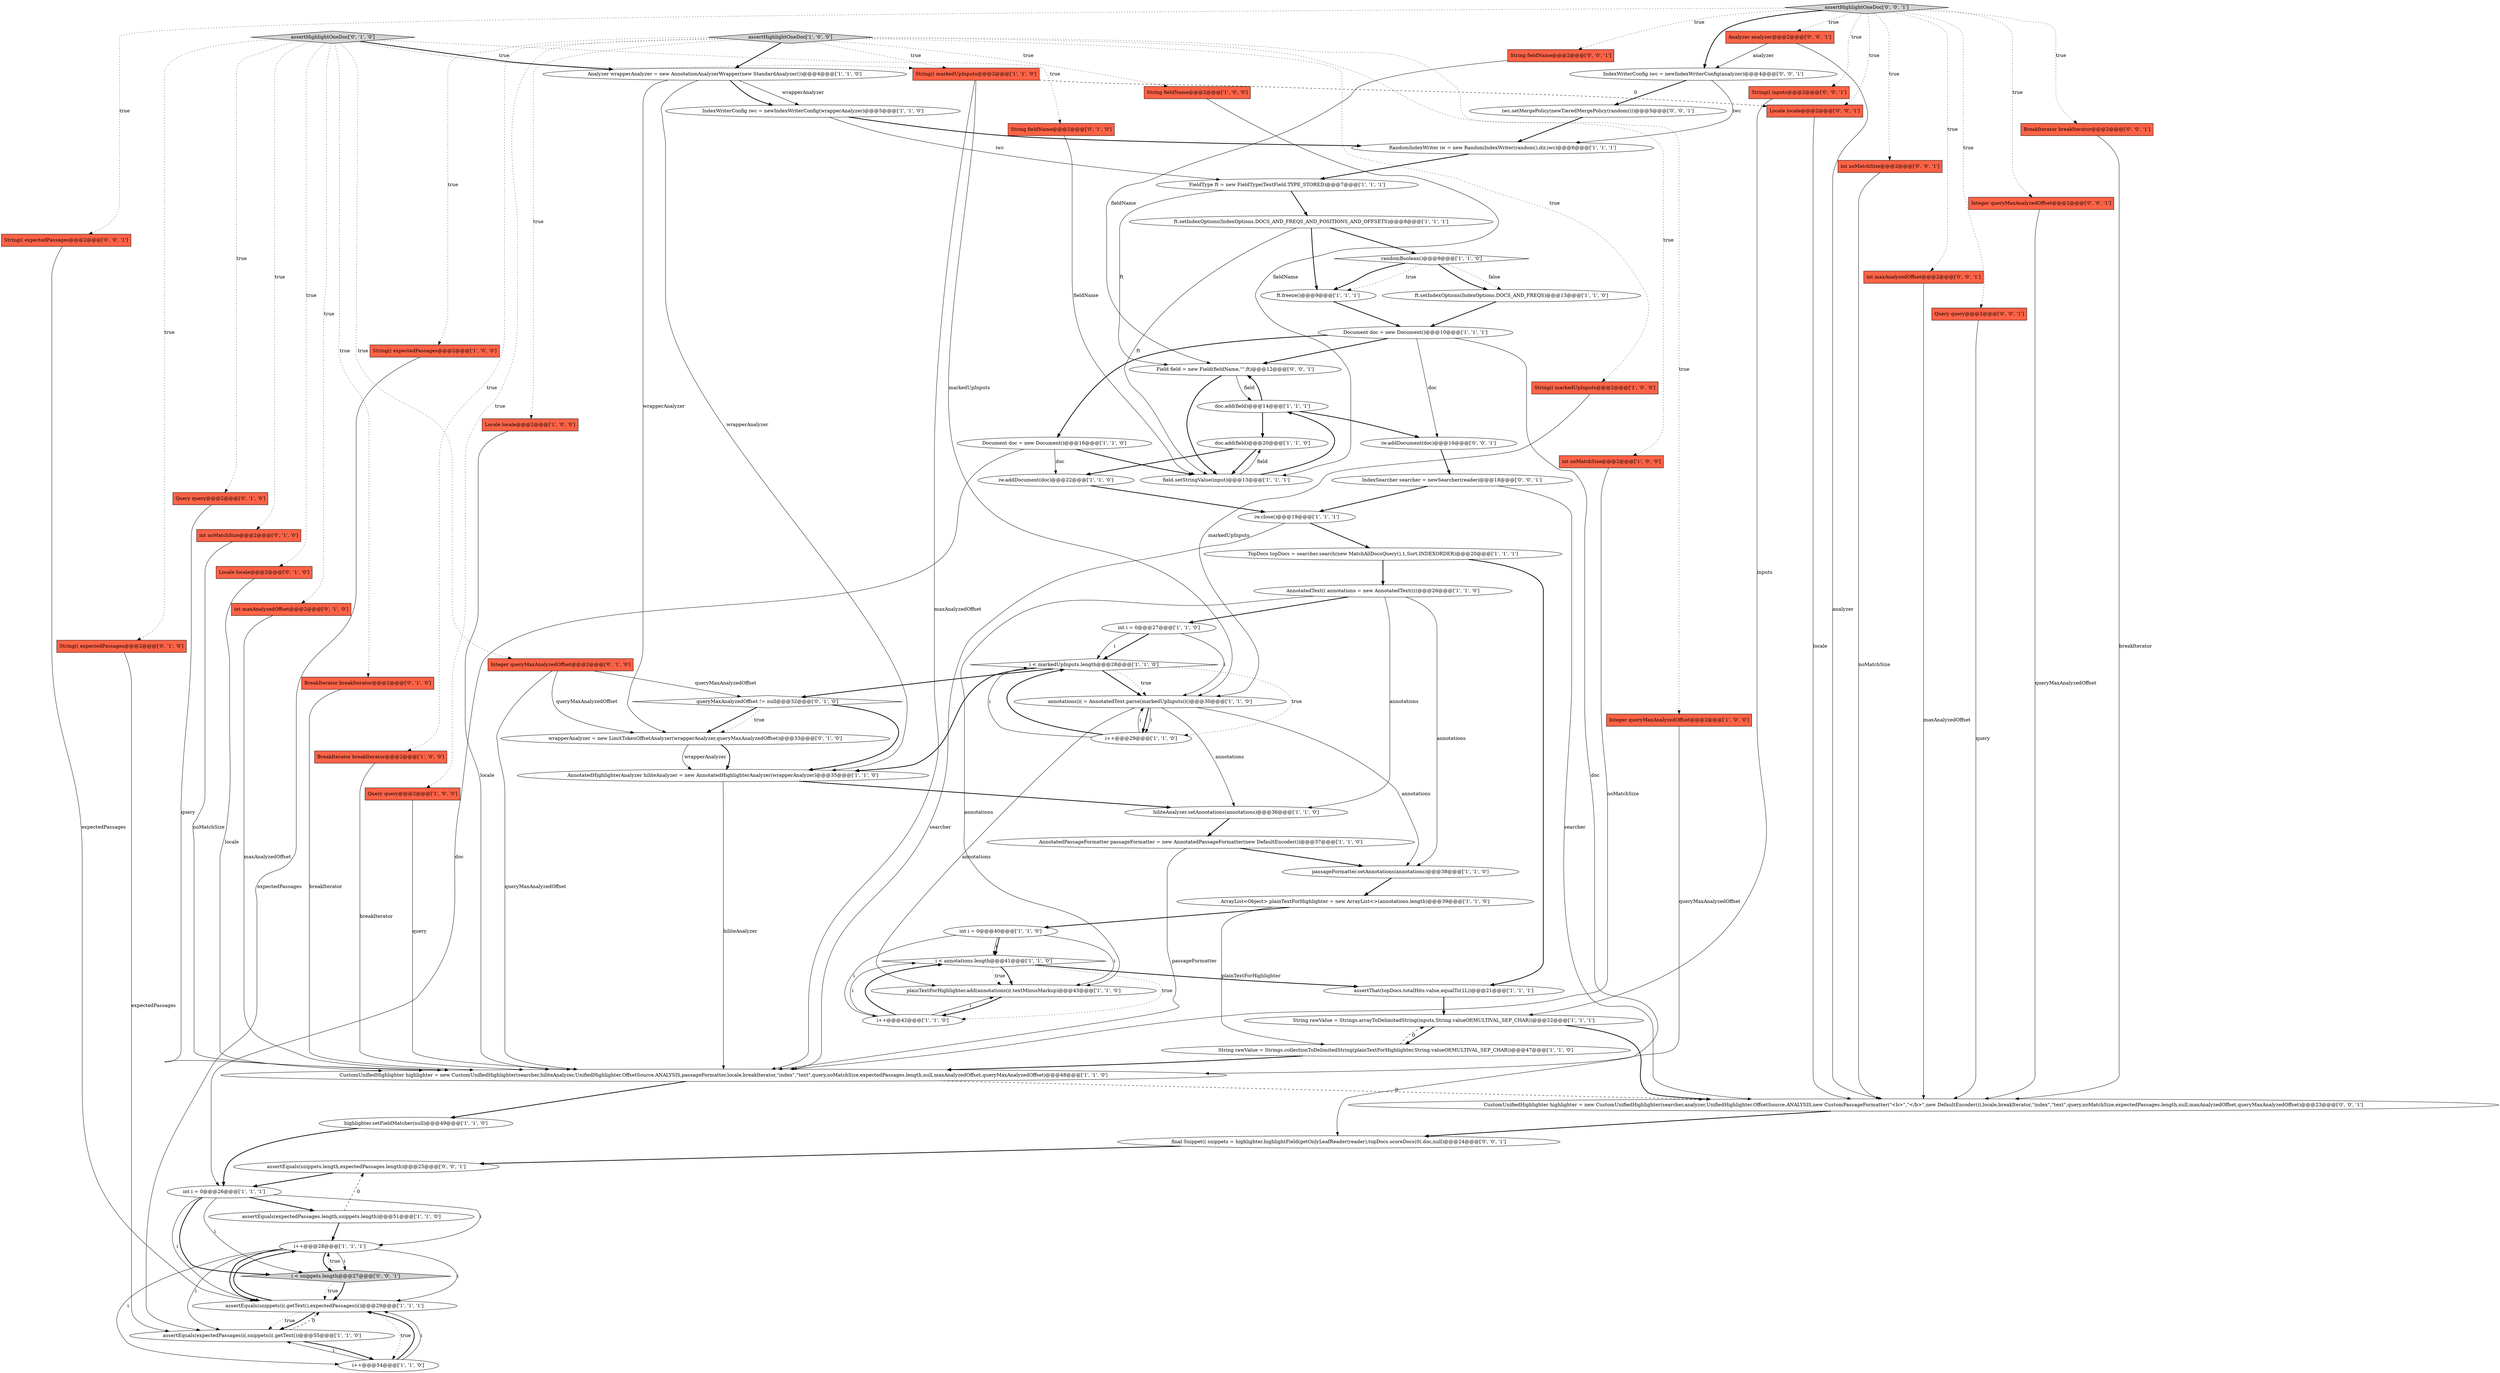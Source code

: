 digraph {
77 [style = filled, label = "String fieldName@@@2@@@['0', '0', '1']", fillcolor = tomato, shape = box image = "AAA0AAABBB3BBB"];
78 [style = filled, label = "IndexSearcher searcher = newSearcher(reader)@@@18@@@['0', '0', '1']", fillcolor = white, shape = ellipse image = "AAA0AAABBB3BBB"];
75 [style = filled, label = "IndexWriterConfig iwc = newIndexWriterConfig(analyzer)@@@4@@@['0', '0', '1']", fillcolor = white, shape = ellipse image = "AAA0AAABBB3BBB"];
73 [style = filled, label = "String(( inputs@@@2@@@['0', '0', '1']", fillcolor = tomato, shape = box image = "AAA0AAABBB3BBB"];
59 [style = filled, label = "Integer queryMaxAnalyzedOffset@@@2@@@['0', '1', '0']", fillcolor = tomato, shape = box image = "AAA0AAABBB2BBB"];
40 [style = filled, label = "int i = 0@@@40@@@['1', '1', '0']", fillcolor = white, shape = ellipse image = "AAA0AAABBB1BBB"];
22 [style = filled, label = "Document doc = new Document()@@@16@@@['1', '1', '0']", fillcolor = white, shape = ellipse image = "AAA0AAABBB1BBB"];
62 [style = filled, label = "iwc.setMergePolicy(newTieredMergePolicy(random()))@@@5@@@['0', '0', '1']", fillcolor = white, shape = ellipse image = "AAA0AAABBB3BBB"];
41 [style = filled, label = "i < annotations.length@@@41@@@['1', '1', '0']", fillcolor = white, shape = diamond image = "AAA0AAABBB1BBB"];
25 [style = filled, label = "String(( markedUpInputs@@@2@@@['1', '0', '0']", fillcolor = tomato, shape = box image = "AAA0AAABBB1BBB"];
54 [style = filled, label = "String fieldName@@@2@@@['0', '1', '0']", fillcolor = tomato, shape = box image = "AAA0AAABBB2BBB"];
15 [style = filled, label = "FieldType ft = new FieldType(TextField.TYPE_STORED)@@@7@@@['1', '1', '1']", fillcolor = white, shape = ellipse image = "AAA0AAABBB1BBB"];
13 [style = filled, label = "AnnotatedText(( annotations = new AnnotatedText((((@@@26@@@['1', '1', '0']", fillcolor = white, shape = ellipse image = "AAA0AAABBB1BBB"];
27 [style = filled, label = "i < markedUpInputs.length@@@28@@@['1', '1', '0']", fillcolor = white, shape = diamond image = "AAA0AAABBB1BBB"];
12 [style = filled, label = "Locale locale@@@2@@@['1', '0', '0']", fillcolor = tomato, shape = box image = "AAA0AAABBB1BBB"];
34 [style = filled, label = "passageFormatter.setAnnotations(annotations)@@@38@@@['1', '1', '0']", fillcolor = white, shape = ellipse image = "AAA0AAABBB1BBB"];
31 [style = filled, label = "int i = 0@@@26@@@['1', '1', '1']", fillcolor = white, shape = ellipse image = "AAA0AAABBB1BBB"];
37 [style = filled, label = "String rawValue = Strings.collectionToDelimitedString(plainTextForHighlighter,String.valueOf(MULTIVAL_SEP_CHAR))@@@47@@@['1', '1', '0']", fillcolor = white, shape = ellipse image = "AAA0AAABBB1BBB"];
0 [style = filled, label = "int noMatchSize@@@2@@@['1', '0', '0']", fillcolor = tomato, shape = box image = "AAA0AAABBB1BBB"];
60 [style = filled, label = "assertHighlightOneDoc['0', '1', '0']", fillcolor = lightgray, shape = diamond image = "AAA0AAABBB2BBB"];
64 [style = filled, label = "BreakIterator breakIterator@@@2@@@['0', '0', '1']", fillcolor = tomato, shape = box image = "AAA0AAABBB3BBB"];
9 [style = filled, label = "annotations(i( = AnnotatedText.parse(markedUpInputs(i()@@@30@@@['1', '1', '0']", fillcolor = white, shape = ellipse image = "AAA0AAABBB1BBB"];
5 [style = filled, label = "String fieldName@@@2@@@['1', '0', '0']", fillcolor = tomato, shape = box image = "AAA0AAABBB1BBB"];
32 [style = filled, label = "AnnotatedPassageFormatter passageFormatter = new AnnotatedPassageFormatter(new DefaultEncoder())@@@37@@@['1', '1', '0']", fillcolor = white, shape = ellipse image = "AAA0AAABBB1BBB"];
33 [style = filled, label = "Document doc = new Document()@@@10@@@['1', '1', '1']", fillcolor = white, shape = ellipse image = "AAA0AAABBB1BBB"];
42 [style = filled, label = "i++@@@28@@@['1', '1', '1']", fillcolor = white, shape = ellipse image = "AAA0AAABBB1BBB"];
24 [style = filled, label = "Integer queryMaxAnalyzedOffset@@@2@@@['1', '0', '0']", fillcolor = tomato, shape = box image = "AAA0AAABBB1BBB"];
56 [style = filled, label = "Query query@@@2@@@['0', '1', '0']", fillcolor = tomato, shape = box image = "AAA0AAABBB2BBB"];
72 [style = filled, label = "final Snippet(( snippets = highlighter.highlightField(getOnlyLeafReader(reader),topDocs.scoreDocs(0(.doc,null)@@@24@@@['0', '0', '1']", fillcolor = white, shape = ellipse image = "AAA0AAABBB3BBB"];
79 [style = filled, label = "assertEquals(snippets.length,expectedPassages.length)@@@25@@@['0', '0', '1']", fillcolor = white, shape = ellipse image = "AAA0AAABBB3BBB"];
30 [style = filled, label = "IndexWriterConfig iwc = newIndexWriterConfig(wrapperAnalyzer)@@@5@@@['1', '1', '0']", fillcolor = white, shape = ellipse image = "AAA0AAABBB1BBB"];
8 [style = filled, label = "ft.setIndexOptions(IndexOptions.DOCS_AND_FREQS)@@@13@@@['1', '1', '0']", fillcolor = white, shape = ellipse image = "AAA0AAABBB1BBB"];
35 [style = filled, label = "TopDocs topDocs = searcher.search(new MatchAllDocsQuery(),1,Sort.INDEXORDER)@@@20@@@['1', '1', '1']", fillcolor = white, shape = ellipse image = "AAA0AAABBB1BBB"];
44 [style = filled, label = "iw.close()@@@19@@@['1', '1', '1']", fillcolor = white, shape = ellipse image = "AAA0AAABBB1BBB"];
53 [style = filled, label = "int noMatchSize@@@2@@@['0', '1', '0']", fillcolor = tomato, shape = box image = "AAA0AAABBB2BBB"];
61 [style = filled, label = "queryMaxAnalyzedOffset != null@@@32@@@['0', '1', '0']", fillcolor = white, shape = diamond image = "AAA1AAABBB2BBB"];
63 [style = filled, label = "Field field = new Field(fieldName,\"\",ft)@@@12@@@['0', '0', '1']", fillcolor = white, shape = ellipse image = "AAA0AAABBB3BBB"];
65 [style = filled, label = "i < snippets.length@@@27@@@['0', '0', '1']", fillcolor = lightgray, shape = diamond image = "AAA0AAABBB3BBB"];
67 [style = filled, label = "iw.addDocument(doc)@@@16@@@['0', '0', '1']", fillcolor = white, shape = ellipse image = "AAA0AAABBB3BBB"];
71 [style = filled, label = "int noMatchSize@@@2@@@['0', '0', '1']", fillcolor = tomato, shape = box image = "AAA0AAABBB3BBB"];
74 [style = filled, label = "Integer queryMaxAnalyzedOffset@@@2@@@['0', '0', '1']", fillcolor = tomato, shape = box image = "AAA0AAABBB3BBB"];
26 [style = filled, label = "String(( expectedPassages@@@2@@@['1', '0', '0']", fillcolor = tomato, shape = box image = "AAA0AAABBB1BBB"];
66 [style = filled, label = "assertHighlightOneDoc['0', '0', '1']", fillcolor = lightgray, shape = diamond image = "AAA0AAABBB3BBB"];
45 [style = filled, label = "String(( markedUpInputs@@@2@@@['1', '1', '0']", fillcolor = tomato, shape = box image = "AAA0AAABBB1BBB"];
51 [style = filled, label = "Locale locale@@@2@@@['0', '1', '0']", fillcolor = tomato, shape = box image = "AAA0AAABBB2BBB"];
36 [style = filled, label = "i++@@@29@@@['1', '1', '0']", fillcolor = white, shape = ellipse image = "AAA0AAABBB1BBB"];
18 [style = filled, label = "i++@@@54@@@['1', '1', '0']", fillcolor = white, shape = ellipse image = "AAA0AAABBB1BBB"];
47 [style = filled, label = "ft.freeze()@@@9@@@['1', '1', '1']", fillcolor = white, shape = ellipse image = "AAA0AAABBB1BBB"];
48 [style = filled, label = "ft.setIndexOptions(IndexOptions.DOCS_AND_FREQS_AND_POSITIONS_AND_OFFSETS)@@@8@@@['1', '1', '1']", fillcolor = white, shape = ellipse image = "AAA0AAABBB1BBB"];
3 [style = filled, label = "assertEquals(snippets(i(.getText(),expectedPassages(i()@@@29@@@['1', '1', '1']", fillcolor = white, shape = ellipse image = "AAA0AAABBB1BBB"];
70 [style = filled, label = "CustomUnifiedHighlighter highlighter = new CustomUnifiedHighlighter(searcher,analyzer,UnifiedHighlighter.OffsetSource.ANALYSIS,new CustomPassageFormatter(\"<b>\",\"</b>\",new DefaultEncoder()),locale,breakIterator,\"index\",\"text\",query,noMatchSize,expectedPassages.length,null,maxAnalyzedOffset,queryMaxAnalyzedOffset)@@@23@@@['0', '0', '1']", fillcolor = white, shape = ellipse image = "AAA0AAABBB3BBB"];
1 [style = filled, label = "doc.add(field)@@@20@@@['1', '1', '0']", fillcolor = white, shape = ellipse image = "AAA0AAABBB1BBB"];
20 [style = filled, label = "AnnotatedHighlighterAnalyzer hiliteAnalyzer = new AnnotatedHighlighterAnalyzer(wrapperAnalyzer)@@@35@@@['1', '1', '0']", fillcolor = white, shape = ellipse image = "AAA0AAABBB1BBB"];
14 [style = filled, label = "assertEquals(expectedPassages.length,snippets.length)@@@51@@@['1', '1', '0']", fillcolor = white, shape = ellipse image = "AAA0AAABBB1BBB"];
6 [style = filled, label = "plainTextForHighlighter.add(annotations(i(.textMinusMarkup)@@@43@@@['1', '1', '0']", fillcolor = white, shape = ellipse image = "AAA0AAABBB1BBB"];
21 [style = filled, label = "BreakIterator breakIterator@@@2@@@['1', '0', '0']", fillcolor = tomato, shape = box image = "AAA0AAABBB1BBB"];
43 [style = filled, label = "RandomIndexWriter iw = new RandomIndexWriter(random(),dir,iwc)@@@6@@@['1', '1', '1']", fillcolor = white, shape = ellipse image = "AAA0AAABBB1BBB"];
55 [style = filled, label = "int maxAnalyzedOffset@@@2@@@['0', '1', '0']", fillcolor = tomato, shape = box image = "AAA0AAABBB2BBB"];
58 [style = filled, label = "String(( expectedPassages@@@2@@@['0', '1', '0']", fillcolor = tomato, shape = box image = "AAA0AAABBB2BBB"];
81 [style = filled, label = "Locale locale@@@2@@@['0', '0', '1']", fillcolor = tomato, shape = box image = "AAA0AAABBB3BBB"];
50 [style = filled, label = "randomBoolean()@@@9@@@['1', '1', '0']", fillcolor = white, shape = diamond image = "AAA0AAABBB1BBB"];
4 [style = filled, label = "assertEquals(expectedPassages(i(,snippets(i(.getText())@@@55@@@['1', '1', '0']", fillcolor = white, shape = ellipse image = "AAA0AAABBB1BBB"];
7 [style = filled, label = "highlighter.setFieldMatcher(null)@@@49@@@['1', '1', '0']", fillcolor = white, shape = ellipse image = "AAA0AAABBB1BBB"];
19 [style = filled, label = "assertThat(topDocs.totalHits.value,equalTo(1L))@@@21@@@['1', '1', '1']", fillcolor = white, shape = ellipse image = "AAA0AAABBB1BBB"];
57 [style = filled, label = "BreakIterator breakIterator@@@2@@@['0', '1', '0']", fillcolor = tomato, shape = box image = "AAA0AAABBB2BBB"];
80 [style = filled, label = "String(( expectedPassages@@@2@@@['0', '0', '1']", fillcolor = tomato, shape = box image = "AAA0AAABBB3BBB"];
23 [style = filled, label = "CustomUnifiedHighlighter highlighter = new CustomUnifiedHighlighter(searcher,hiliteAnalyzer,UnifiedHighlighter.OffsetSource.ANALYSIS,passageFormatter,locale,breakIterator,\"index\",\"text\",query,noMatchSize,expectedPassages.length,null,maxAnalyzedOffset,queryMaxAnalyzedOffset)@@@48@@@['1', '1', '0']", fillcolor = white, shape = ellipse image = "AAA0AAABBB1BBB"];
76 [style = filled, label = "Analyzer analyzer@@@2@@@['0', '0', '1']", fillcolor = tomato, shape = box image = "AAA0AAABBB3BBB"];
69 [style = filled, label = "int maxAnalyzedOffset@@@2@@@['0', '0', '1']", fillcolor = tomato, shape = box image = "AAA0AAABBB3BBB"];
11 [style = filled, label = "doc.add(field)@@@14@@@['1', '1', '1']", fillcolor = white, shape = ellipse image = "AAA0AAABBB1BBB"];
17 [style = filled, label = "i++@@@42@@@['1', '1', '0']", fillcolor = white, shape = ellipse image = "AAA0AAABBB1BBB"];
46 [style = filled, label = "Analyzer wrapperAnalyzer = new AnnotationAnalyzerWrapper(new StandardAnalyzer())@@@4@@@['1', '1', '0']", fillcolor = white, shape = ellipse image = "AAA0AAABBB1BBB"];
49 [style = filled, label = "field.setStringValue(input)@@@13@@@['1', '1', '1']", fillcolor = white, shape = ellipse image = "AAA0AAABBB1BBB"];
39 [style = filled, label = "int i = 0@@@27@@@['1', '1', '0']", fillcolor = white, shape = ellipse image = "AAA0AAABBB1BBB"];
28 [style = filled, label = "iw.addDocument(doc)@@@22@@@['1', '1', '0']", fillcolor = white, shape = ellipse image = "AAA0AAABBB1BBB"];
68 [style = filled, label = "Query query@@@2@@@['0', '0', '1']", fillcolor = tomato, shape = box image = "AAA0AAABBB3BBB"];
29 [style = filled, label = "ArrayList<Object> plainTextForHighlighter = new ArrayList<>(annotations.length)@@@39@@@['1', '1', '0']", fillcolor = white, shape = ellipse image = "AAA0AAABBB1BBB"];
52 [style = filled, label = "wrapperAnalyzer = new LimitTokenOffsetAnalyzer(wrapperAnalyzer,queryMaxAnalyzedOffset)@@@33@@@['0', '1', '0']", fillcolor = white, shape = ellipse image = "AAA1AAABBB2BBB"];
2 [style = filled, label = "hiliteAnalyzer.setAnnotations(annotations)@@@36@@@['1', '1', '0']", fillcolor = white, shape = ellipse image = "AAA0AAABBB1BBB"];
38 [style = filled, label = "Query query@@@2@@@['1', '0', '0']", fillcolor = tomato, shape = box image = "AAA0AAABBB1BBB"];
10 [style = filled, label = "String rawValue = Strings.arrayToDelimitedString(inputs,String.valueOf(MULTIVAL_SEP_CHAR))@@@22@@@['1', '1', '1']", fillcolor = white, shape = ellipse image = "AAA0AAABBB1BBB"];
16 [style = filled, label = "assertHighlightOneDoc['1', '0', '0']", fillcolor = lightgray, shape = diamond image = "AAA0AAABBB1BBB"];
61->20 [style = bold, label=""];
33->63 [style = bold, label=""];
49->11 [style = bold, label=""];
36->9 [style = solid, label="i"];
66->71 [style = dotted, label="true"];
47->33 [style = bold, label=""];
0->23 [style = solid, label="noMatchSize"];
30->43 [style = bold, label=""];
3->42 [style = bold, label=""];
60->57 [style = dotted, label="true"];
66->73 [style = dotted, label="true"];
40->41 [style = solid, label="i"];
39->27 [style = bold, label=""];
4->3 [style = dashed, label="0"];
73->10 [style = solid, label="inputs"];
66->64 [style = dotted, label="true"];
66->77 [style = dotted, label="true"];
22->28 [style = solid, label="doc"];
66->74 [style = dotted, label="true"];
53->23 [style = solid, label="noMatchSize"];
42->3 [style = solid, label="i"];
9->36 [style = bold, label=""];
75->62 [style = bold, label=""];
46->52 [style = solid, label="wrapperAnalyzer"];
42->3 [style = bold, label=""];
45->23 [style = solid, label="maxAnalyzedOffset"];
16->0 [style = dotted, label="true"];
75->43 [style = solid, label="iwc"];
63->11 [style = solid, label="field"];
9->2 [style = solid, label="annotations"];
66->69 [style = dotted, label="true"];
20->2 [style = bold, label=""];
34->29 [style = bold, label=""];
60->51 [style = dotted, label="true"];
59->61 [style = solid, label="queryMaxAnalyzedOffset"];
25->9 [style = solid, label="markedUpInputs"];
66->76 [style = dotted, label="true"];
45->9 [style = solid, label="markedUpInputs"];
61->52 [style = bold, label=""];
59->52 [style = solid, label="queryMaxAnalyzedOffset"];
10->37 [style = bold, label=""];
17->6 [style = solid, label="i"];
13->39 [style = bold, label=""];
81->70 [style = solid, label="locale"];
13->2 [style = solid, label="annotations"];
1->49 [style = bold, label=""];
48->50 [style = bold, label=""];
60->53 [style = dotted, label="true"];
60->59 [style = dotted, label="true"];
36->27 [style = solid, label="i"];
76->70 [style = solid, label="analyzer"];
42->65 [style = solid, label="i"];
17->41 [style = solid, label="i"];
11->63 [style = bold, label=""];
35->13 [style = bold, label=""];
27->20 [style = bold, label=""];
79->31 [style = bold, label=""];
43->15 [style = bold, label=""];
31->3 [style = solid, label="i"];
66->75 [style = bold, label=""];
16->38 [style = dotted, label="true"];
71->70 [style = solid, label="noMatchSize"];
64->70 [style = solid, label="breakIterator"];
60->56 [style = dotted, label="true"];
3->18 [style = dotted, label="true"];
2->32 [style = bold, label=""];
29->37 [style = solid, label="plainTextForHighlighter"];
32->34 [style = bold, label=""];
26->4 [style = solid, label="expectedPassages"];
42->65 [style = bold, label=""];
23->70 [style = dashed, label="0"];
11->67 [style = bold, label=""];
16->5 [style = dotted, label="true"];
16->26 [style = dotted, label="true"];
31->14 [style = bold, label=""];
17->41 [style = bold, label=""];
5->49 [style = solid, label="fieldName"];
46->30 [style = solid, label="wrapperAnalyzer"];
30->15 [style = solid, label="iwc"];
65->3 [style = bold, label=""];
38->23 [style = solid, label="query"];
27->61 [style = bold, label=""];
31->42 [style = solid, label="i"];
14->79 [style = dashed, label="0"];
48->47 [style = bold, label=""];
59->23 [style = solid, label="queryMaxAnalyzedOffset"];
33->67 [style = solid, label="doc"];
1->28 [style = bold, label=""];
9->34 [style = solid, label="annotations"];
32->23 [style = solid, label="passageFormatter"];
57->23 [style = solid, label="breakIterator"];
51->23 [style = solid, label="locale"];
28->44 [style = bold, label=""];
27->9 [style = bold, label=""];
37->10 [style = dashed, label="0"];
33->72 [style = solid, label="doc"];
16->46 [style = bold, label=""];
77->63 [style = solid, label="fieldName"];
50->8 [style = bold, label=""];
16->45 [style = dotted, label="true"];
42->4 [style = solid, label="i"];
24->23 [style = solid, label="queryMaxAnalyzedOffset"];
39->9 [style = solid, label="i"];
15->48 [style = bold, label=""];
40->41 [style = bold, label=""];
60->55 [style = dotted, label="true"];
7->31 [style = bold, label=""];
50->8 [style = dotted, label="false"];
18->4 [style = solid, label="i"];
3->4 [style = dotted, label="true"];
60->54 [style = dotted, label="true"];
46->30 [style = bold, label=""];
42->18 [style = solid, label="i"];
16->21 [style = dotted, label="true"];
68->70 [style = solid, label="query"];
50->47 [style = dotted, label="true"];
69->70 [style = solid, label="maxAnalyzedOffset"];
27->36 [style = dotted, label="true"];
13->34 [style = solid, label="annotations"];
48->49 [style = solid, label="ft"];
61->52 [style = dotted, label="true"];
9->6 [style = solid, label="annotations"];
67->78 [style = bold, label=""];
70->72 [style = bold, label=""];
3->4 [style = bold, label=""];
72->79 [style = bold, label=""];
52->20 [style = bold, label=""];
4->18 [style = bold, label=""];
66->68 [style = dotted, label="true"];
80->3 [style = solid, label="expectedPassages"];
29->40 [style = bold, label=""];
18->3 [style = bold, label=""];
66->81 [style = dotted, label="true"];
49->1 [style = solid, label="field"];
40->6 [style = solid, label="i"];
60->45 [style = dotted, label="true"];
27->9 [style = dotted, label="true"];
36->27 [style = bold, label=""];
74->70 [style = solid, label="queryMaxAnalyzedOffset"];
19->10 [style = bold, label=""];
16->24 [style = dotted, label="true"];
39->27 [style = solid, label="i"];
41->6 [style = bold, label=""];
14->42 [style = bold, label=""];
31->65 [style = bold, label=""];
60->46 [style = bold, label=""];
50->47 [style = bold, label=""];
41->17 [style = dotted, label="true"];
11->1 [style = bold, label=""];
52->20 [style = solid, label="wrapperAnalyzer"];
15->63 [style = solid, label="ft"];
6->17 [style = bold, label=""];
22->31 [style = solid, label="doc"];
41->6 [style = dotted, label="true"];
41->19 [style = bold, label=""];
62->43 [style = bold, label=""];
12->23 [style = solid, label="locale"];
20->23 [style = solid, label="hiliteAnalyzer"];
44->35 [style = bold, label=""];
56->23 [style = solid, label="query"];
44->23 [style = solid, label="searcher"];
33->22 [style = bold, label=""];
21->23 [style = solid, label="breakIterator"];
78->44 [style = bold, label=""];
16->12 [style = dotted, label="true"];
60->58 [style = dotted, label="true"];
22->49 [style = bold, label=""];
63->49 [style = bold, label=""];
78->70 [style = solid, label="searcher"];
54->49 [style = solid, label="fieldName"];
23->7 [style = bold, label=""];
55->23 [style = solid, label="maxAnalyzedOffset"];
65->42 [style = dotted, label="true"];
45->81 [style = dashed, label="0"];
16->25 [style = dotted, label="true"];
76->75 [style = solid, label="analyzer"];
37->23 [style = bold, label=""];
58->4 [style = solid, label="expectedPassages"];
9->36 [style = solid, label="i"];
31->65 [style = solid, label="i"];
8->33 [style = bold, label=""];
35->19 [style = bold, label=""];
10->70 [style = bold, label=""];
65->3 [style = dotted, label="true"];
66->80 [style = dotted, label="true"];
46->20 [style = solid, label="wrapperAnalyzer"];
18->3 [style = solid, label="i"];
13->6 [style = solid, label="annotations"];
40->17 [style = solid, label="i"];
}
